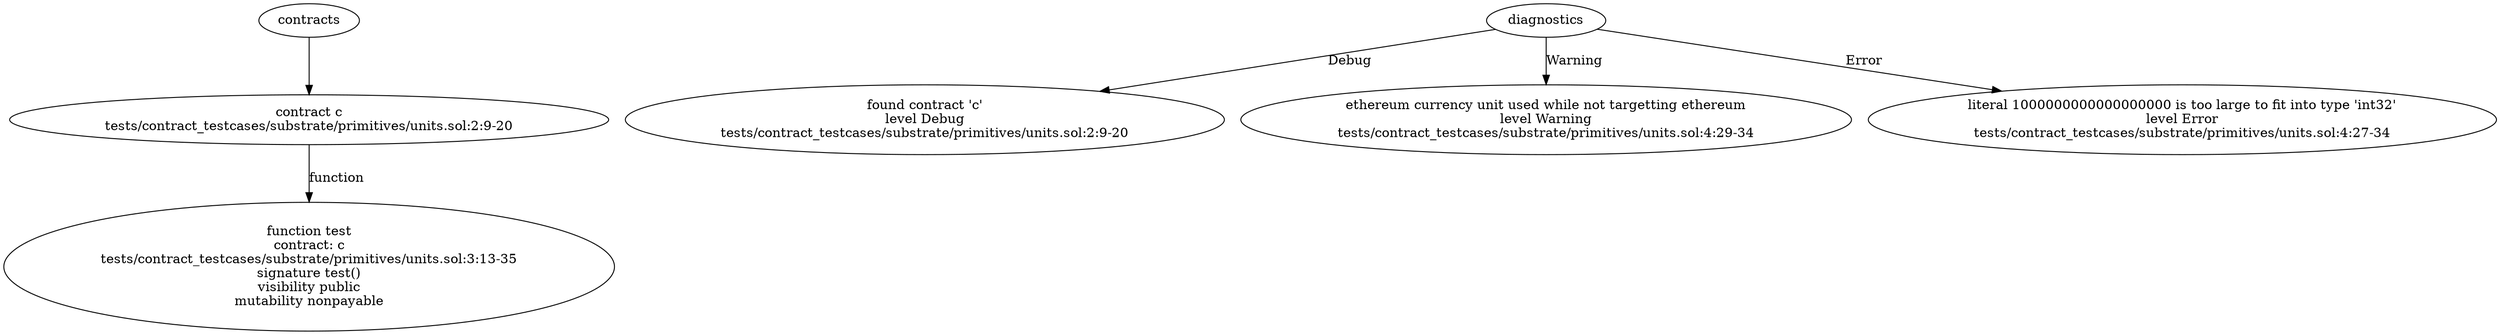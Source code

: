 strict digraph "tests/contract_testcases/substrate/primitives/units.sol" {
	contract [label="contract c\ntests/contract_testcases/substrate/primitives/units.sol:2:9-20"]
	test [label="function test\ncontract: c\ntests/contract_testcases/substrate/primitives/units.sol:3:13-35\nsignature test()\nvisibility public\nmutability nonpayable"]
	diagnostic [label="found contract 'c'\nlevel Debug\ntests/contract_testcases/substrate/primitives/units.sol:2:9-20"]
	diagnostic_5 [label="ethereum currency unit used while not targetting ethereum\nlevel Warning\ntests/contract_testcases/substrate/primitives/units.sol:4:29-34"]
	diagnostic_6 [label="literal 1000000000000000000 is too large to fit into type 'int32'\nlevel Error\ntests/contract_testcases/substrate/primitives/units.sol:4:27-34"]
	contracts -> contract
	contract -> test [label="function"]
	diagnostics -> diagnostic [label="Debug"]
	diagnostics -> diagnostic_5 [label="Warning"]
	diagnostics -> diagnostic_6 [label="Error"]
}
